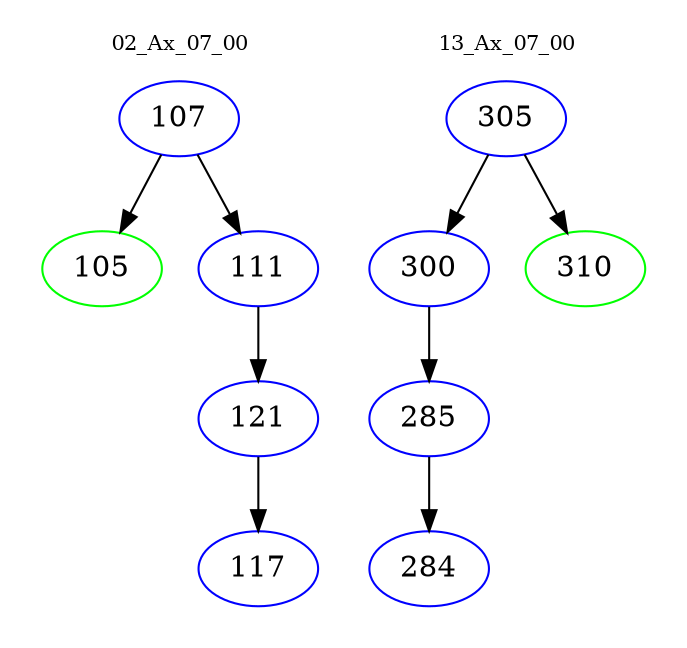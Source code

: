 digraph{
subgraph cluster_0 {
color = white
label = "02_Ax_07_00";
fontsize=10;
T0_107 [label="107", color="blue"]
T0_107 -> T0_105 [color="black"]
T0_105 [label="105", color="green"]
T0_107 -> T0_111 [color="black"]
T0_111 [label="111", color="blue"]
T0_111 -> T0_121 [color="black"]
T0_121 [label="121", color="blue"]
T0_121 -> T0_117 [color="black"]
T0_117 [label="117", color="blue"]
}
subgraph cluster_1 {
color = white
label = "13_Ax_07_00";
fontsize=10;
T1_305 [label="305", color="blue"]
T1_305 -> T1_300 [color="black"]
T1_300 [label="300", color="blue"]
T1_300 -> T1_285 [color="black"]
T1_285 [label="285", color="blue"]
T1_285 -> T1_284 [color="black"]
T1_284 [label="284", color="blue"]
T1_305 -> T1_310 [color="black"]
T1_310 [label="310", color="green"]
}
}
